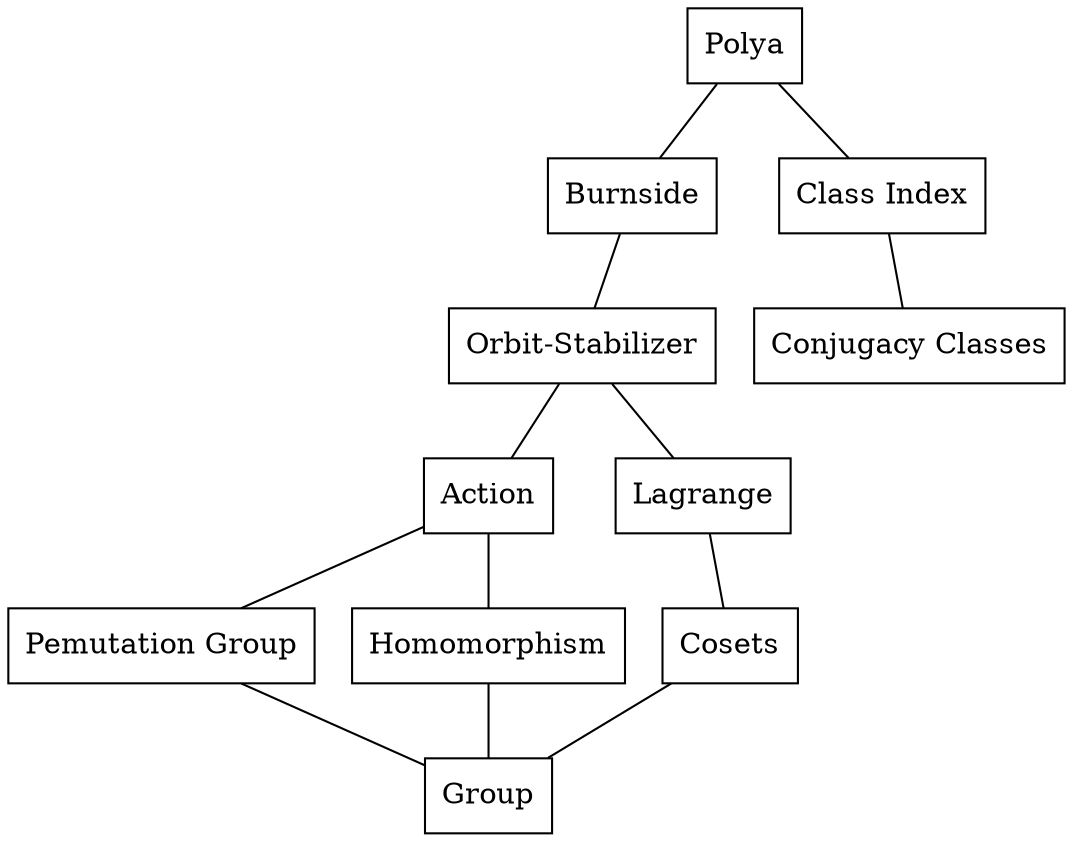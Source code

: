 strict graph {
  node [ shape = rectangle]
  1 [ label = "Polya" ]
  2 [ label = "Burnside" ]
  3 [ label = "Class Index" ]
  4 [ label = "Orbit-Stabilizer" ]
  5 [ label = "Action" ]
  6 [ label = "Pemutation Group" ]
  7 [ label = "Homomorphism" ]
  8 [ label = "Group" ]
  9 [ label = "Conjugacy Classes" ]
  10 [ label = "Lagrange" ]
  11 [ label = "Cosets" ]
  1 -- { 2 3 }
  2 -- { 4 }
  3 -- { 9 }
  4 -- { 5, 10 }
  5 -- { 6, 7 }
  6 -- { 8 }
  7 -- { 8 }
  10 -- { 11 }
  11 -- { 8 }
}